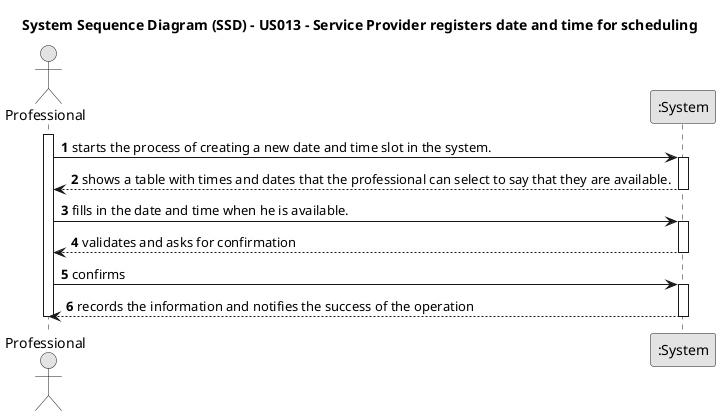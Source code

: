 @startuml
skinparam monochrome true
skinparam packageStyle rectangle
skinparam shadowing false

title System Sequence Diagram (SSD) - US013 - Service Provider registers date and time for scheduling

autonumber

actor Professional
participant ":System" as System

activate Professional
    Professional -> System : starts the process of creating a new date and time slot in the system.
    activate System
        System --> Professional : shows a table with times and dates that the professional can select to say that they are available.
    deactivate System

    Professional -> System : fills in the date and time when he is available.
    activate System
        System --> Professional : validates and asks for confirmation
    deactivate System

    Professional -> System : confirms
    activate System
        System --> Professional : records the information and notifies the success of the operation
    deactivate System
deactivate Professional

@enduml